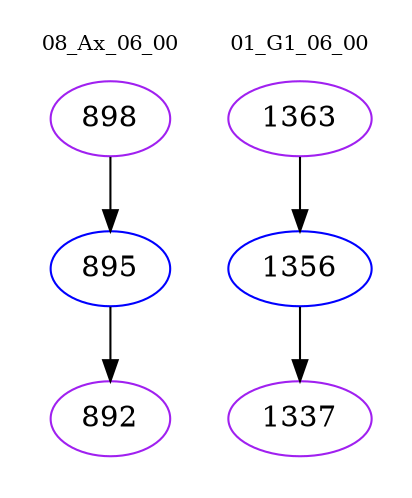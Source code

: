digraph{
subgraph cluster_0 {
color = white
label = "08_Ax_06_00";
fontsize=10;
T0_898 [label="898", color="purple"]
T0_898 -> T0_895 [color="black"]
T0_895 [label="895", color="blue"]
T0_895 -> T0_892 [color="black"]
T0_892 [label="892", color="purple"]
}
subgraph cluster_1 {
color = white
label = "01_G1_06_00";
fontsize=10;
T1_1363 [label="1363", color="purple"]
T1_1363 -> T1_1356 [color="black"]
T1_1356 [label="1356", color="blue"]
T1_1356 -> T1_1337 [color="black"]
T1_1337 [label="1337", color="purple"]
}
}
